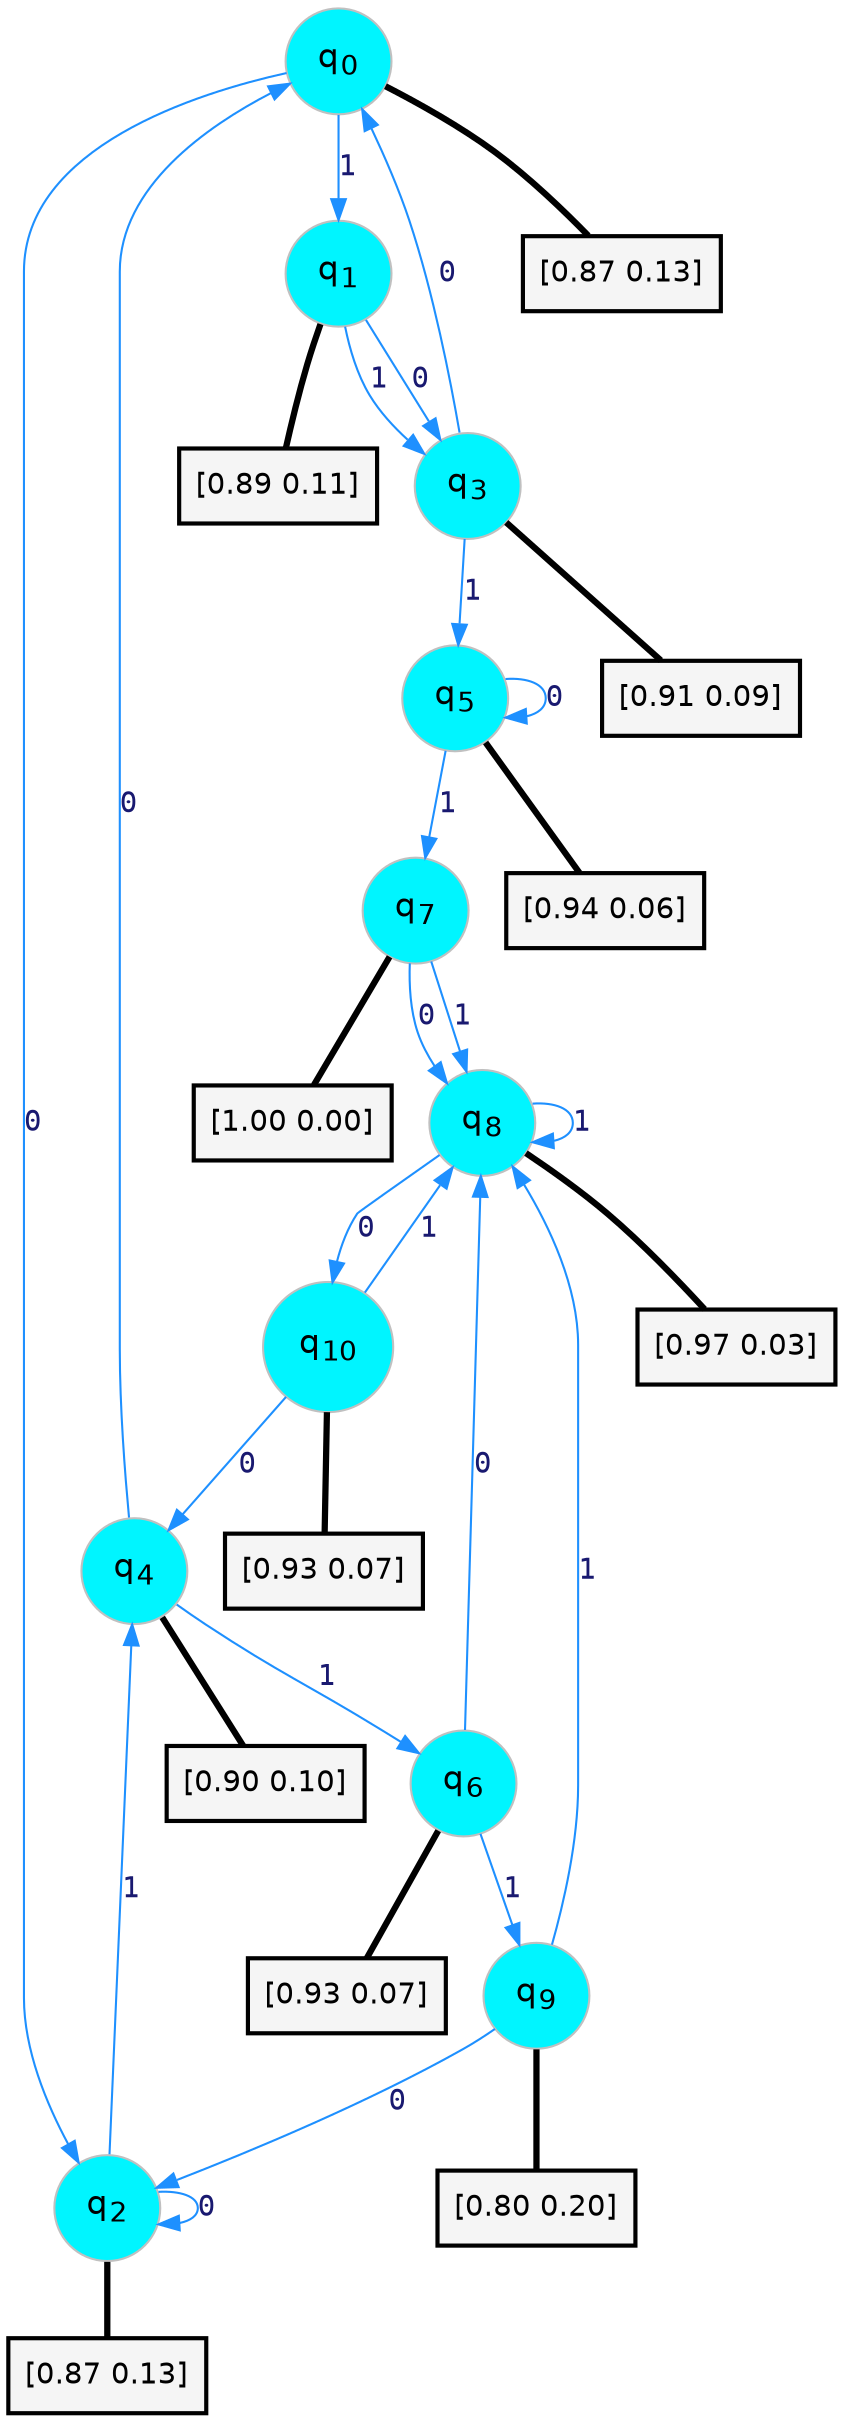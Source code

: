 digraph G {
graph [
bgcolor=transparent, dpi=300, rankdir=TD, size="40,25"];
node [
color=gray, fillcolor=turquoise1, fontcolor=black, fontname=Helvetica, fontsize=16, fontweight=bold, shape=circle, style=filled];
edge [
arrowsize=1, color=dodgerblue1, fontcolor=midnightblue, fontname=courier, fontweight=bold, penwidth=1, style=solid, weight=20];
0[label=<q<SUB>0</SUB>>];
1[label=<q<SUB>1</SUB>>];
2[label=<q<SUB>2</SUB>>];
3[label=<q<SUB>3</SUB>>];
4[label=<q<SUB>4</SUB>>];
5[label=<q<SUB>5</SUB>>];
6[label=<q<SUB>6</SUB>>];
7[label=<q<SUB>7</SUB>>];
8[label=<q<SUB>8</SUB>>];
9[label=<q<SUB>9</SUB>>];
10[label=<q<SUB>10</SUB>>];
11[label="[0.87 0.13]", shape=box,fontcolor=black, fontname=Helvetica, fontsize=14, penwidth=2, fillcolor=whitesmoke,color=black];
12[label="[0.89 0.11]", shape=box,fontcolor=black, fontname=Helvetica, fontsize=14, penwidth=2, fillcolor=whitesmoke,color=black];
13[label="[0.87 0.13]", shape=box,fontcolor=black, fontname=Helvetica, fontsize=14, penwidth=2, fillcolor=whitesmoke,color=black];
14[label="[0.91 0.09]", shape=box,fontcolor=black, fontname=Helvetica, fontsize=14, penwidth=2, fillcolor=whitesmoke,color=black];
15[label="[0.90 0.10]", shape=box,fontcolor=black, fontname=Helvetica, fontsize=14, penwidth=2, fillcolor=whitesmoke,color=black];
16[label="[0.94 0.06]", shape=box,fontcolor=black, fontname=Helvetica, fontsize=14, penwidth=2, fillcolor=whitesmoke,color=black];
17[label="[0.93 0.07]", shape=box,fontcolor=black, fontname=Helvetica, fontsize=14, penwidth=2, fillcolor=whitesmoke,color=black];
18[label="[1.00 0.00]", shape=box,fontcolor=black, fontname=Helvetica, fontsize=14, penwidth=2, fillcolor=whitesmoke,color=black];
19[label="[0.97 0.03]", shape=box,fontcolor=black, fontname=Helvetica, fontsize=14, penwidth=2, fillcolor=whitesmoke,color=black];
20[label="[0.80 0.20]", shape=box,fontcolor=black, fontname=Helvetica, fontsize=14, penwidth=2, fillcolor=whitesmoke,color=black];
21[label="[0.93 0.07]", shape=box,fontcolor=black, fontname=Helvetica, fontsize=14, penwidth=2, fillcolor=whitesmoke,color=black];
0->2 [label=0];
0->1 [label=1];
0->11 [arrowhead=none, penwidth=3,color=black];
1->3 [label=0];
1->3 [label=1];
1->12 [arrowhead=none, penwidth=3,color=black];
2->2 [label=0];
2->4 [label=1];
2->13 [arrowhead=none, penwidth=3,color=black];
3->0 [label=0];
3->5 [label=1];
3->14 [arrowhead=none, penwidth=3,color=black];
4->0 [label=0];
4->6 [label=1];
4->15 [arrowhead=none, penwidth=3,color=black];
5->5 [label=0];
5->7 [label=1];
5->16 [arrowhead=none, penwidth=3,color=black];
6->8 [label=0];
6->9 [label=1];
6->17 [arrowhead=none, penwidth=3,color=black];
7->8 [label=0];
7->8 [label=1];
7->18 [arrowhead=none, penwidth=3,color=black];
8->10 [label=0];
8->8 [label=1];
8->19 [arrowhead=none, penwidth=3,color=black];
9->2 [label=0];
9->8 [label=1];
9->20 [arrowhead=none, penwidth=3,color=black];
10->4 [label=0];
10->8 [label=1];
10->21 [arrowhead=none, penwidth=3,color=black];
}
